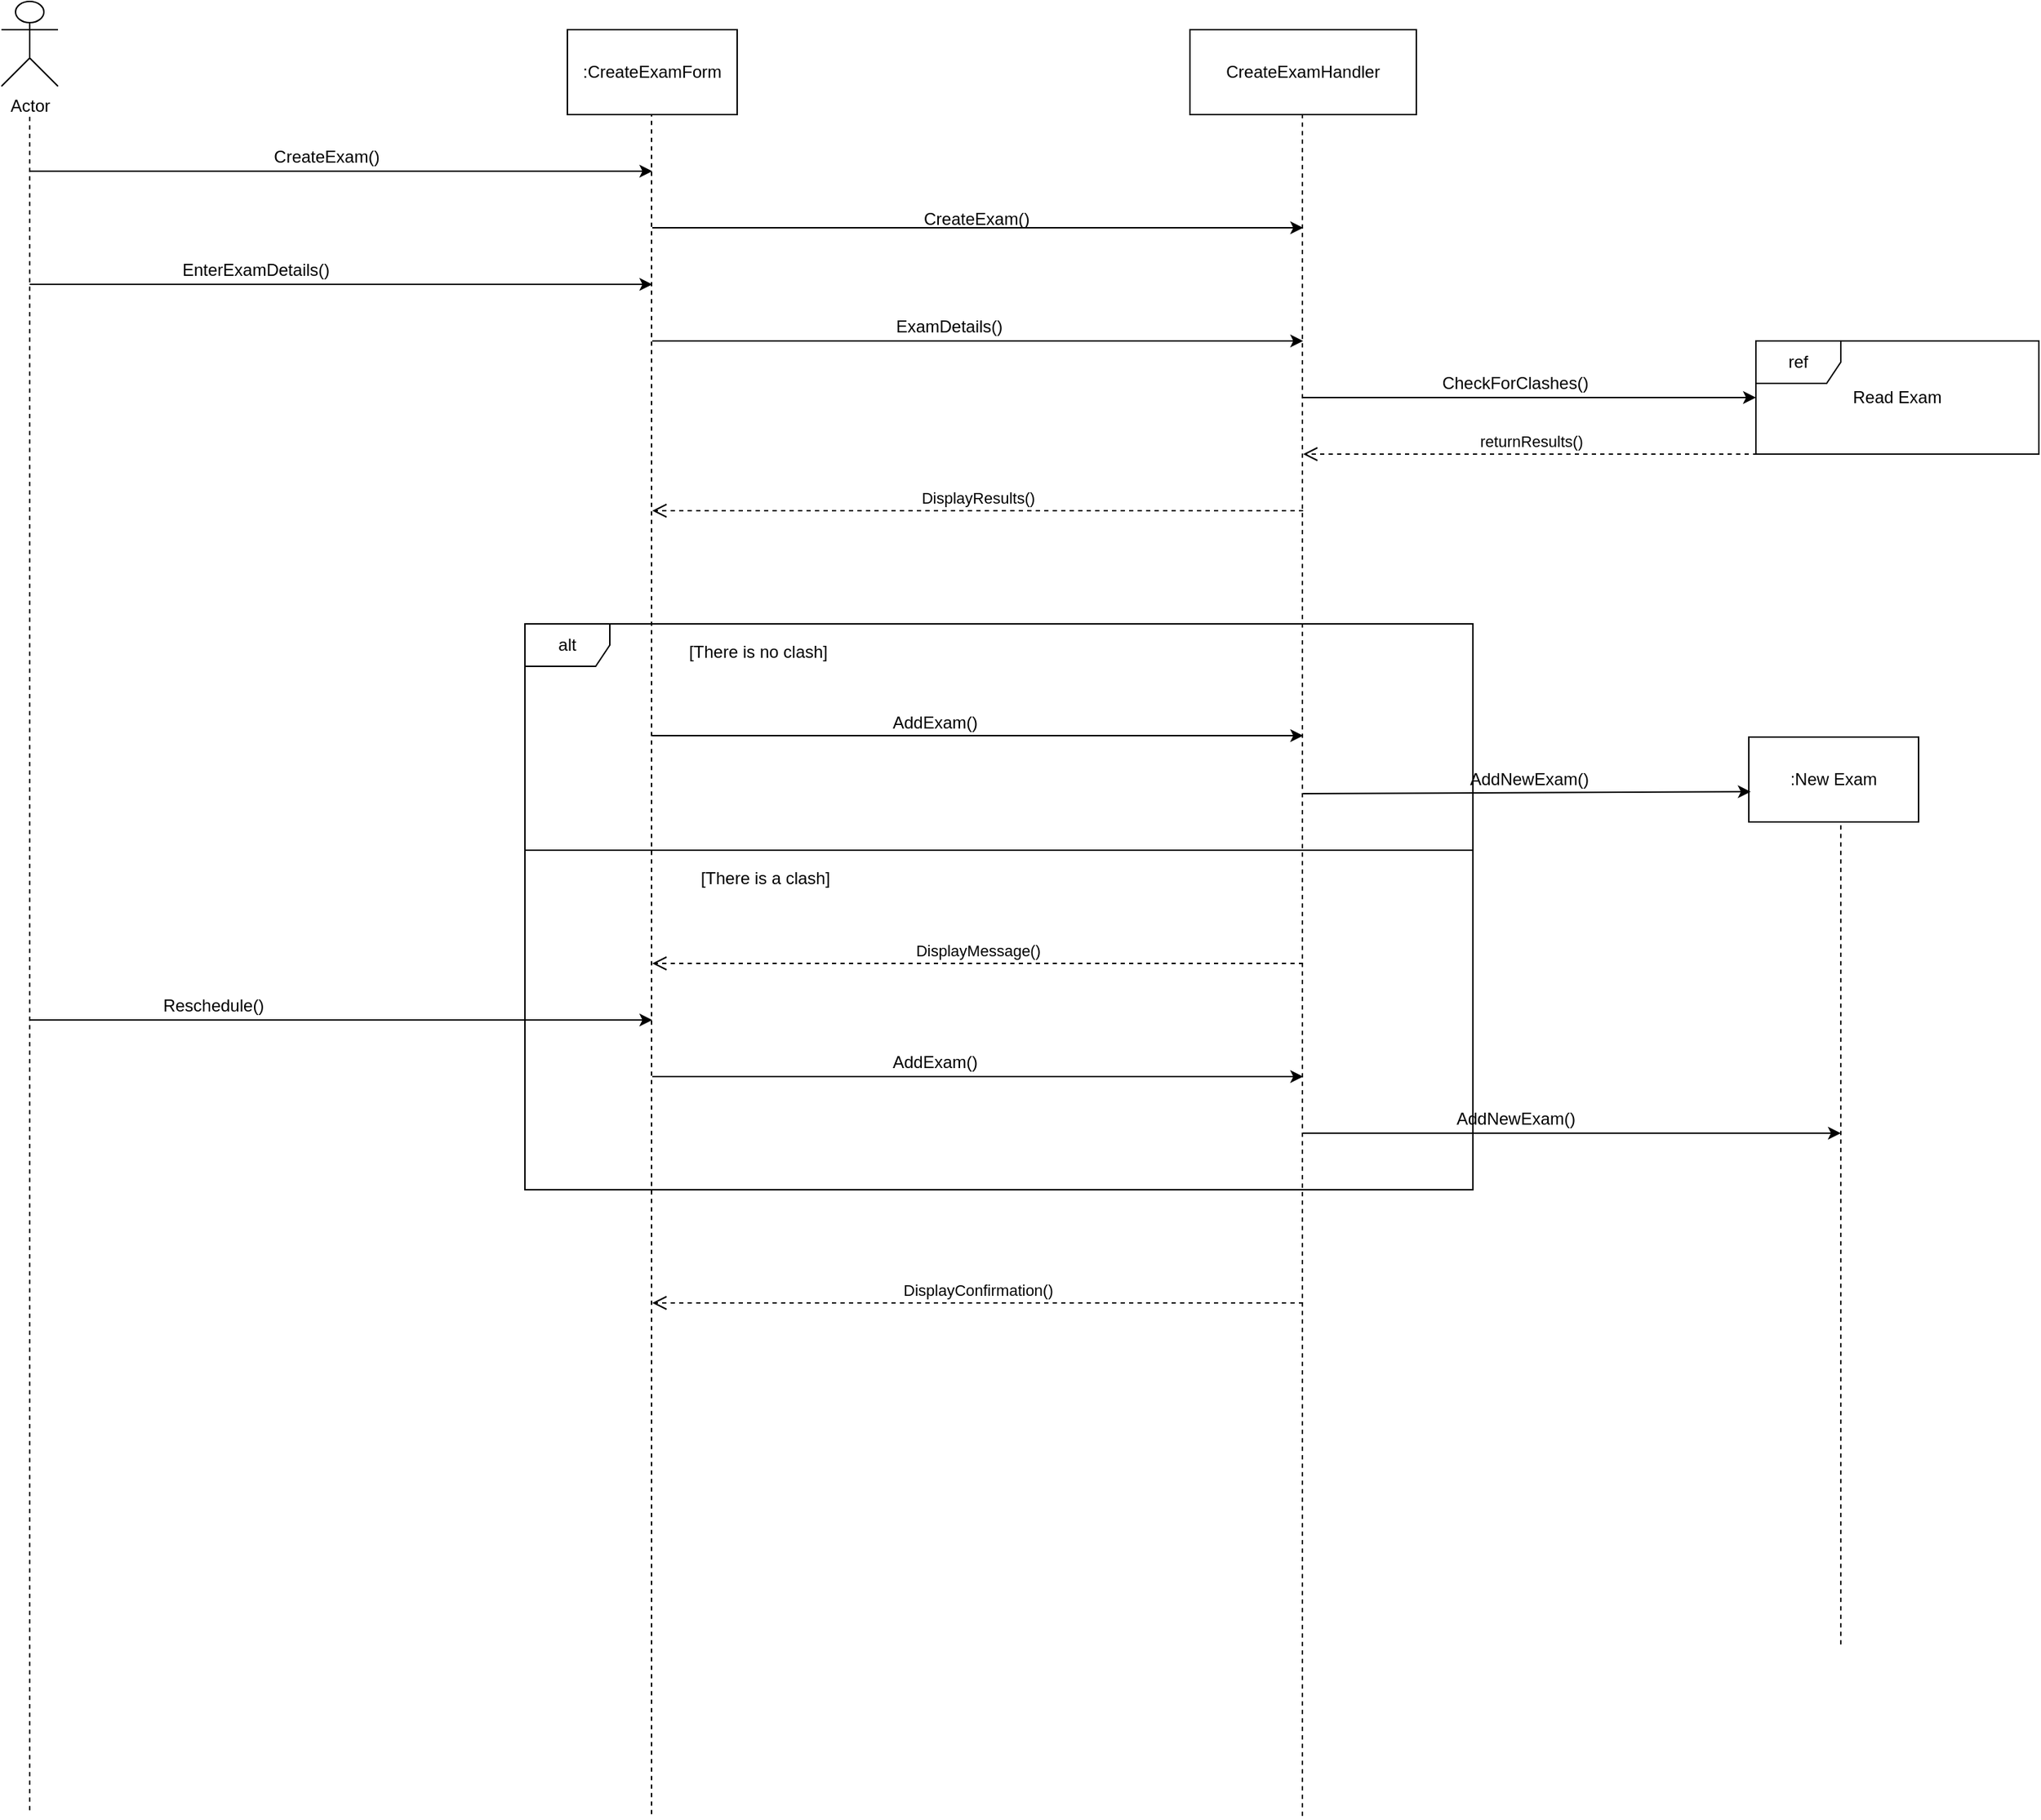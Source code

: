 <mxfile version="12.8.4" type="google"><diagram id="fi329SGmryBvqhqr_pgT" name="Page-1"><mxGraphModel dx="782" dy="469" grid="1" gridSize="10" guides="1" tooltips="1" connect="1" arrows="1" fold="1" page="1" pageScale="1" pageWidth="850" pageHeight="1100" math="0" shadow="0"><root><mxCell id="0"/><mxCell id="1" parent="0"/><mxCell id="nvWj-SvR9Wxealix3uuG-1" value="Actor" style="shape=umlActor;verticalLabelPosition=bottom;labelBackgroundColor=#ffffff;verticalAlign=top;html=1;" parent="1" vertex="1"><mxGeometry x="40" y="40" width="40" height="60" as="geometry"/></mxCell><mxCell id="nvWj-SvR9Wxealix3uuG-4" value=":CreateExamForm" style="rounded=0;whiteSpace=wrap;html=1;" parent="1" vertex="1"><mxGeometry x="440" y="60" width="120" height="60" as="geometry"/></mxCell><mxCell id="nvWj-SvR9Wxealix3uuG-5" value="CreateExamHandler" style="rounded=0;whiteSpace=wrap;html=1;" parent="1" vertex="1"><mxGeometry x="880" y="60" width="160" height="60" as="geometry"/></mxCell><mxCell id="nvWj-SvR9Wxealix3uuG-6" value="" style="endArrow=none;dashed=1;html=1;" parent="1" edge="1"><mxGeometry width="50" height="50" relative="1" as="geometry"><mxPoint x="60" y="1318.667" as="sourcePoint"/><mxPoint x="60" y="120" as="targetPoint"/></mxGeometry></mxCell><mxCell id="nvWj-SvR9Wxealix3uuG-7" value="" style="endArrow=none;dashed=1;html=1;" parent="1" edge="1"><mxGeometry width="50" height="50" relative="1" as="geometry"><mxPoint x="499.5" y="1321.333" as="sourcePoint"/><mxPoint x="499.5" y="120" as="targetPoint"/></mxGeometry></mxCell><mxCell id="nvWj-SvR9Wxealix3uuG-8" value="" style="endArrow=none;dashed=1;html=1;" parent="1" edge="1"><mxGeometry width="50" height="50" relative="1" as="geometry"><mxPoint x="959.5" y="1322.667" as="sourcePoint"/><mxPoint x="959.5" y="120" as="targetPoint"/></mxGeometry></mxCell><mxCell id="nvWj-SvR9Wxealix3uuG-9" value="" style="endArrow=classic;html=1;" parent="1" edge="1"><mxGeometry width="50" height="50" relative="1" as="geometry"><mxPoint x="60" y="160" as="sourcePoint"/><mxPoint x="500" y="160" as="targetPoint"/></mxGeometry></mxCell><mxCell id="nvWj-SvR9Wxealix3uuG-10" value="CreateExam()" style="text;html=1;strokeColor=none;fillColor=none;align=center;verticalAlign=middle;whiteSpace=wrap;rounded=0;" parent="1" vertex="1"><mxGeometry x="250" y="140" width="40" height="20" as="geometry"/></mxCell><mxCell id="nvWj-SvR9Wxealix3uuG-11" value="" style="endArrow=classic;html=1;" parent="1" edge="1"><mxGeometry width="50" height="50" relative="1" as="geometry"><mxPoint x="500" y="200" as="sourcePoint"/><mxPoint x="960" y="200" as="targetPoint"/></mxGeometry></mxCell><mxCell id="nvWj-SvR9Wxealix3uuG-12" value="CreateExam()" style="text;html=1;" parent="1" vertex="1"><mxGeometry x="690" y="180" width="100" height="30" as="geometry"/></mxCell><mxCell id="nvWj-SvR9Wxealix3uuG-13" value="" style="endArrow=classic;html=1;" parent="1" edge="1"><mxGeometry width="50" height="50" relative="1" as="geometry"><mxPoint x="60" y="240" as="sourcePoint"/><mxPoint x="500" y="240" as="targetPoint"/></mxGeometry></mxCell><mxCell id="nvWj-SvR9Wxealix3uuG-14" value="EnterExamDetails()" style="text;html=1;strokeColor=none;fillColor=none;align=center;verticalAlign=middle;whiteSpace=wrap;rounded=0;" parent="1" vertex="1"><mxGeometry x="200" y="220" width="40" height="20" as="geometry"/></mxCell><mxCell id="nvWj-SvR9Wxealix3uuG-15" value="" style="endArrow=classic;html=1;" parent="1" edge="1"><mxGeometry width="50" height="50" relative="1" as="geometry"><mxPoint x="500" y="280" as="sourcePoint"/><mxPoint x="960" y="280" as="targetPoint"/></mxGeometry></mxCell><mxCell id="nvWj-SvR9Wxealix3uuG-16" value="ExamDetails()" style="text;html=1;strokeColor=none;fillColor=none;align=center;verticalAlign=middle;whiteSpace=wrap;rounded=0;" parent="1" vertex="1"><mxGeometry x="690" y="260" width="40" height="20" as="geometry"/></mxCell><mxCell id="nvWj-SvR9Wxealix3uuG-21" value="" style="endArrow=classic;html=1;" parent="1" edge="1"><mxGeometry width="50" height="50" relative="1" as="geometry"><mxPoint x="960" y="320" as="sourcePoint"/><mxPoint x="1280" y="320" as="targetPoint"/></mxGeometry></mxCell><mxCell id="nvWj-SvR9Wxealix3uuG-22" value="ref" style="shape=umlFrame;whiteSpace=wrap;html=1;" parent="1" vertex="1"><mxGeometry x="1280" y="280" width="200" height="80" as="geometry"/></mxCell><mxCell id="nvWj-SvR9Wxealix3uuG-23" value="Read Exam" style="text;html=1;strokeColor=none;fillColor=none;align=center;verticalAlign=middle;whiteSpace=wrap;rounded=0;" parent="1" vertex="1"><mxGeometry x="1320" y="310" width="120" height="20" as="geometry"/></mxCell><mxCell id="nvWj-SvR9Wxealix3uuG-24" value="CheckForClashes()" style="text;html=1;strokeColor=none;fillColor=none;align=center;verticalAlign=middle;whiteSpace=wrap;rounded=0;" parent="1" vertex="1"><mxGeometry x="1090" y="300" width="40" height="20" as="geometry"/></mxCell><mxCell id="nvWj-SvR9Wxealix3uuG-26" value="returnResults()" style="html=1;verticalAlign=bottom;endArrow=open;dashed=1;endSize=8;" parent="1" edge="1"><mxGeometry relative="1" as="geometry"><mxPoint x="1281" y="360" as="sourcePoint"/><mxPoint x="960" y="360" as="targetPoint"/></mxGeometry></mxCell><mxCell id="nvWj-SvR9Wxealix3uuG-27" value="DisplayResults()" style="html=1;verticalAlign=bottom;endArrow=open;dashed=1;endSize=8;" parent="1" edge="1"><mxGeometry relative="1" as="geometry"><mxPoint x="960" y="400" as="sourcePoint"/><mxPoint x="500" y="400" as="targetPoint"/><mxPoint as="offset"/></mxGeometry></mxCell><mxCell id="nvWj-SvR9Wxealix3uuG-28" value="alt" style="shape=umlFrame;whiteSpace=wrap;html=1;" parent="1" vertex="1"><mxGeometry x="410" y="480" width="670" height="400" as="geometry"/></mxCell><mxCell id="nvWj-SvR9Wxealix3uuG-29" value="" style="line;strokeWidth=1;fillColor=none;align=left;verticalAlign=middle;spacingTop=-1;spacingLeft=3;spacingRight=3;rotatable=0;labelPosition=right;points=[];portConstraint=eastwest;" parent="1" vertex="1"><mxGeometry x="410" y="630" width="670" height="20" as="geometry"/></mxCell><mxCell id="nvWj-SvR9Wxealix3uuG-30" value="[There is no clash]" style="text;html=1;strokeColor=none;fillColor=none;align=center;verticalAlign=middle;whiteSpace=wrap;rounded=0;" parent="1" vertex="1"><mxGeometry x="510" y="490" width="130" height="20" as="geometry"/></mxCell><mxCell id="nvWj-SvR9Wxealix3uuG-31" value="[There is a clash]" style="text;html=1;strokeColor=none;fillColor=none;align=center;verticalAlign=middle;whiteSpace=wrap;rounded=0;" parent="1" vertex="1"><mxGeometry x="530" y="650" width="100" height="20" as="geometry"/></mxCell><mxCell id="nvWj-SvR9Wxealix3uuG-32" value="" style="endArrow=classic;html=1;" parent="1" edge="1"><mxGeometry width="50" height="50" relative="1" as="geometry"><mxPoint x="500" y="559" as="sourcePoint"/><mxPoint x="960" y="559" as="targetPoint"/></mxGeometry></mxCell><mxCell id="nvWj-SvR9Wxealix3uuG-33" value="AddExam()" style="text;html=1;strokeColor=none;fillColor=none;align=center;verticalAlign=middle;whiteSpace=wrap;rounded=0;" parent="1" vertex="1"><mxGeometry x="680" y="540" width="40" height="20" as="geometry"/></mxCell><mxCell id="nvWj-SvR9Wxealix3uuG-34" value=":New Exam" style="rounded=0;whiteSpace=wrap;html=1;" parent="1" vertex="1"><mxGeometry x="1275" y="560" width="120" height="60" as="geometry"/></mxCell><mxCell id="nvWj-SvR9Wxealix3uuG-35" value="" style="endArrow=classic;html=1;entryX=0.011;entryY=0.644;entryDx=0;entryDy=0;entryPerimeter=0;" parent="1" target="nvWj-SvR9Wxealix3uuG-34" edge="1"><mxGeometry width="50" height="50" relative="1" as="geometry"><mxPoint x="960" y="600" as="sourcePoint"/><mxPoint x="1010" y="510" as="targetPoint"/></mxGeometry></mxCell><mxCell id="nvWj-SvR9Wxealix3uuG-36" value="AddNewExam()" style="text;html=1;strokeColor=none;fillColor=none;align=center;verticalAlign=middle;whiteSpace=wrap;rounded=0;" parent="1" vertex="1"><mxGeometry x="1100" y="580" width="40" height="20" as="geometry"/></mxCell><mxCell id="nvWj-SvR9Wxealix3uuG-38" value="" style="endArrow=none;dashed=1;html=1;" parent="1" edge="1"><mxGeometry width="50" height="50" relative="1" as="geometry"><mxPoint x="1340" y="1201.333" as="sourcePoint"/><mxPoint x="1340" y="620" as="targetPoint"/></mxGeometry></mxCell><mxCell id="y9yLpQ8VOBlFrcdlbOA1-1" value="DisplayMessage()" style="html=1;verticalAlign=bottom;endArrow=open;dashed=1;endSize=8;" edge="1" parent="1"><mxGeometry relative="1" as="geometry"><mxPoint x="960" y="720" as="sourcePoint"/><mxPoint x="500" y="720" as="targetPoint"/></mxGeometry></mxCell><mxCell id="y9yLpQ8VOBlFrcdlbOA1-2" value="" style="endArrow=classic;html=1;" edge="1" parent="1"><mxGeometry width="50" height="50" relative="1" as="geometry"><mxPoint x="60" y="760" as="sourcePoint"/><mxPoint x="500" y="760" as="targetPoint"/></mxGeometry></mxCell><mxCell id="y9yLpQ8VOBlFrcdlbOA1-3" value="Reschedule()" style="text;html=1;strokeColor=none;fillColor=none;align=center;verticalAlign=middle;whiteSpace=wrap;rounded=0;" vertex="1" parent="1"><mxGeometry x="170" y="740" width="40" height="20" as="geometry"/></mxCell><mxCell id="y9yLpQ8VOBlFrcdlbOA1-4" value="" style="endArrow=classic;html=1;" edge="1" parent="1"><mxGeometry width="50" height="50" relative="1" as="geometry"><mxPoint x="500" y="800" as="sourcePoint"/><mxPoint x="960" y="800" as="targetPoint"/></mxGeometry></mxCell><mxCell id="y9yLpQ8VOBlFrcdlbOA1-5" value="AddExam()" style="text;html=1;strokeColor=none;fillColor=none;align=center;verticalAlign=middle;whiteSpace=wrap;rounded=0;" vertex="1" parent="1"><mxGeometry x="680" y="780" width="40" height="20" as="geometry"/></mxCell><mxCell id="y9yLpQ8VOBlFrcdlbOA1-6" value="" style="endArrow=classic;html=1;" edge="1" parent="1"><mxGeometry width="50" height="50" relative="1" as="geometry"><mxPoint x="960" y="840" as="sourcePoint"/><mxPoint x="1340" y="840" as="targetPoint"/></mxGeometry></mxCell><mxCell id="y9yLpQ8VOBlFrcdlbOA1-7" value="&lt;span style=&quot;white-space: normal&quot;&gt;AddNewExam()&lt;/span&gt;" style="text;html=1;align=center;verticalAlign=middle;resizable=0;points=[];autosize=1;" vertex="1" parent="1"><mxGeometry x="1060" y="820" width="100" height="20" as="geometry"/></mxCell><mxCell id="y9yLpQ8VOBlFrcdlbOA1-8" value="DisplayConfirmation()" style="html=1;verticalAlign=bottom;endArrow=open;dashed=1;endSize=8;" edge="1" parent="1"><mxGeometry relative="1" as="geometry"><mxPoint x="960" y="960" as="sourcePoint"/><mxPoint x="500" y="960" as="targetPoint"/><mxPoint as="offset"/></mxGeometry></mxCell></root></mxGraphModel></diagram></mxfile>